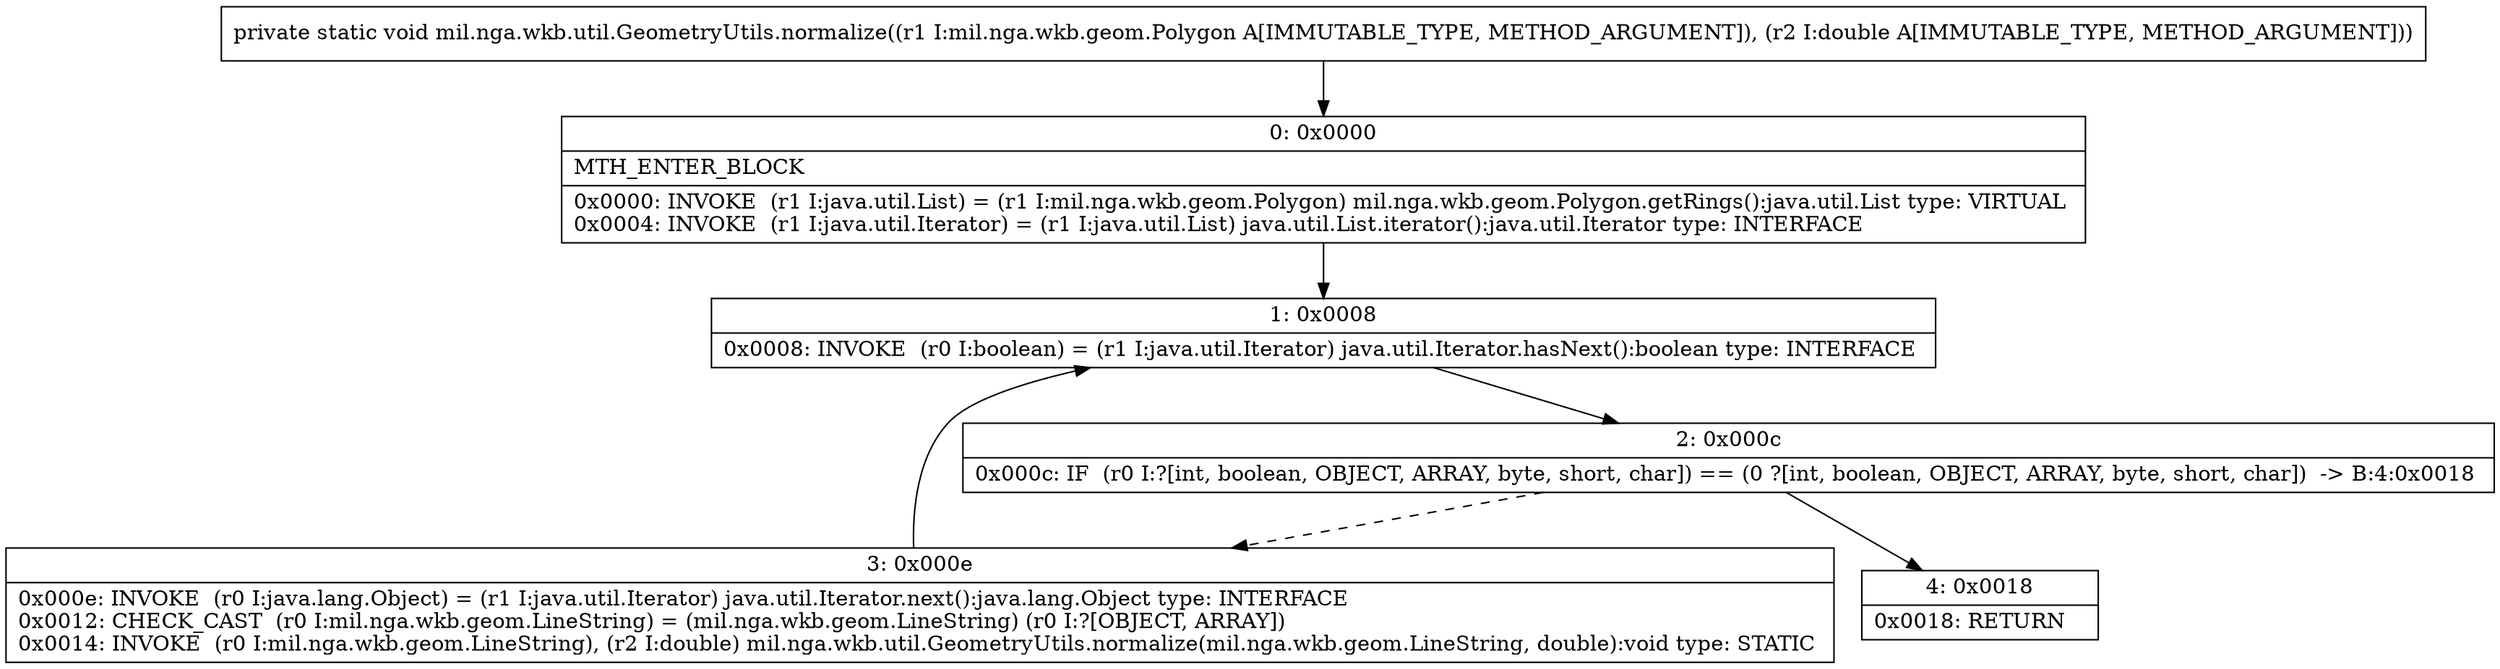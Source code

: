 digraph "CFG formil.nga.wkb.util.GeometryUtils.normalize(Lmil\/nga\/wkb\/geom\/Polygon;D)V" {
Node_0 [shape=record,label="{0\:\ 0x0000|MTH_ENTER_BLOCK\l|0x0000: INVOKE  (r1 I:java.util.List) = (r1 I:mil.nga.wkb.geom.Polygon) mil.nga.wkb.geom.Polygon.getRings():java.util.List type: VIRTUAL \l0x0004: INVOKE  (r1 I:java.util.Iterator) = (r1 I:java.util.List) java.util.List.iterator():java.util.Iterator type: INTERFACE \l}"];
Node_1 [shape=record,label="{1\:\ 0x0008|0x0008: INVOKE  (r0 I:boolean) = (r1 I:java.util.Iterator) java.util.Iterator.hasNext():boolean type: INTERFACE \l}"];
Node_2 [shape=record,label="{2\:\ 0x000c|0x000c: IF  (r0 I:?[int, boolean, OBJECT, ARRAY, byte, short, char]) == (0 ?[int, boolean, OBJECT, ARRAY, byte, short, char])  \-\> B:4:0x0018 \l}"];
Node_3 [shape=record,label="{3\:\ 0x000e|0x000e: INVOKE  (r0 I:java.lang.Object) = (r1 I:java.util.Iterator) java.util.Iterator.next():java.lang.Object type: INTERFACE \l0x0012: CHECK_CAST  (r0 I:mil.nga.wkb.geom.LineString) = (mil.nga.wkb.geom.LineString) (r0 I:?[OBJECT, ARRAY]) \l0x0014: INVOKE  (r0 I:mil.nga.wkb.geom.LineString), (r2 I:double) mil.nga.wkb.util.GeometryUtils.normalize(mil.nga.wkb.geom.LineString, double):void type: STATIC \l}"];
Node_4 [shape=record,label="{4\:\ 0x0018|0x0018: RETURN   \l}"];
MethodNode[shape=record,label="{private static void mil.nga.wkb.util.GeometryUtils.normalize((r1 I:mil.nga.wkb.geom.Polygon A[IMMUTABLE_TYPE, METHOD_ARGUMENT]), (r2 I:double A[IMMUTABLE_TYPE, METHOD_ARGUMENT])) }"];
MethodNode -> Node_0;
Node_0 -> Node_1;
Node_1 -> Node_2;
Node_2 -> Node_3[style=dashed];
Node_2 -> Node_4;
Node_3 -> Node_1;
}

